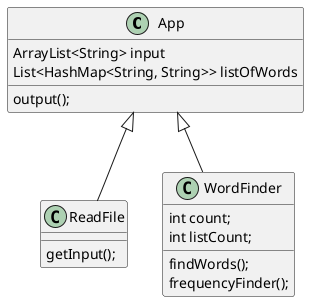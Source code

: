 @startuml
'https://plantuml.com/sequence-diagram

class App {
    ArrayList<String> input
    List<HashMap<String, String>> listOfWords
    output();
}
class ReadFile {
    getInput();
}
class WordFinder {
    int count;
    int listCount;
    findWords();
    frequencyFinder();
}
App <|-- ReadFile
App <|-- WordFinder
@enduml